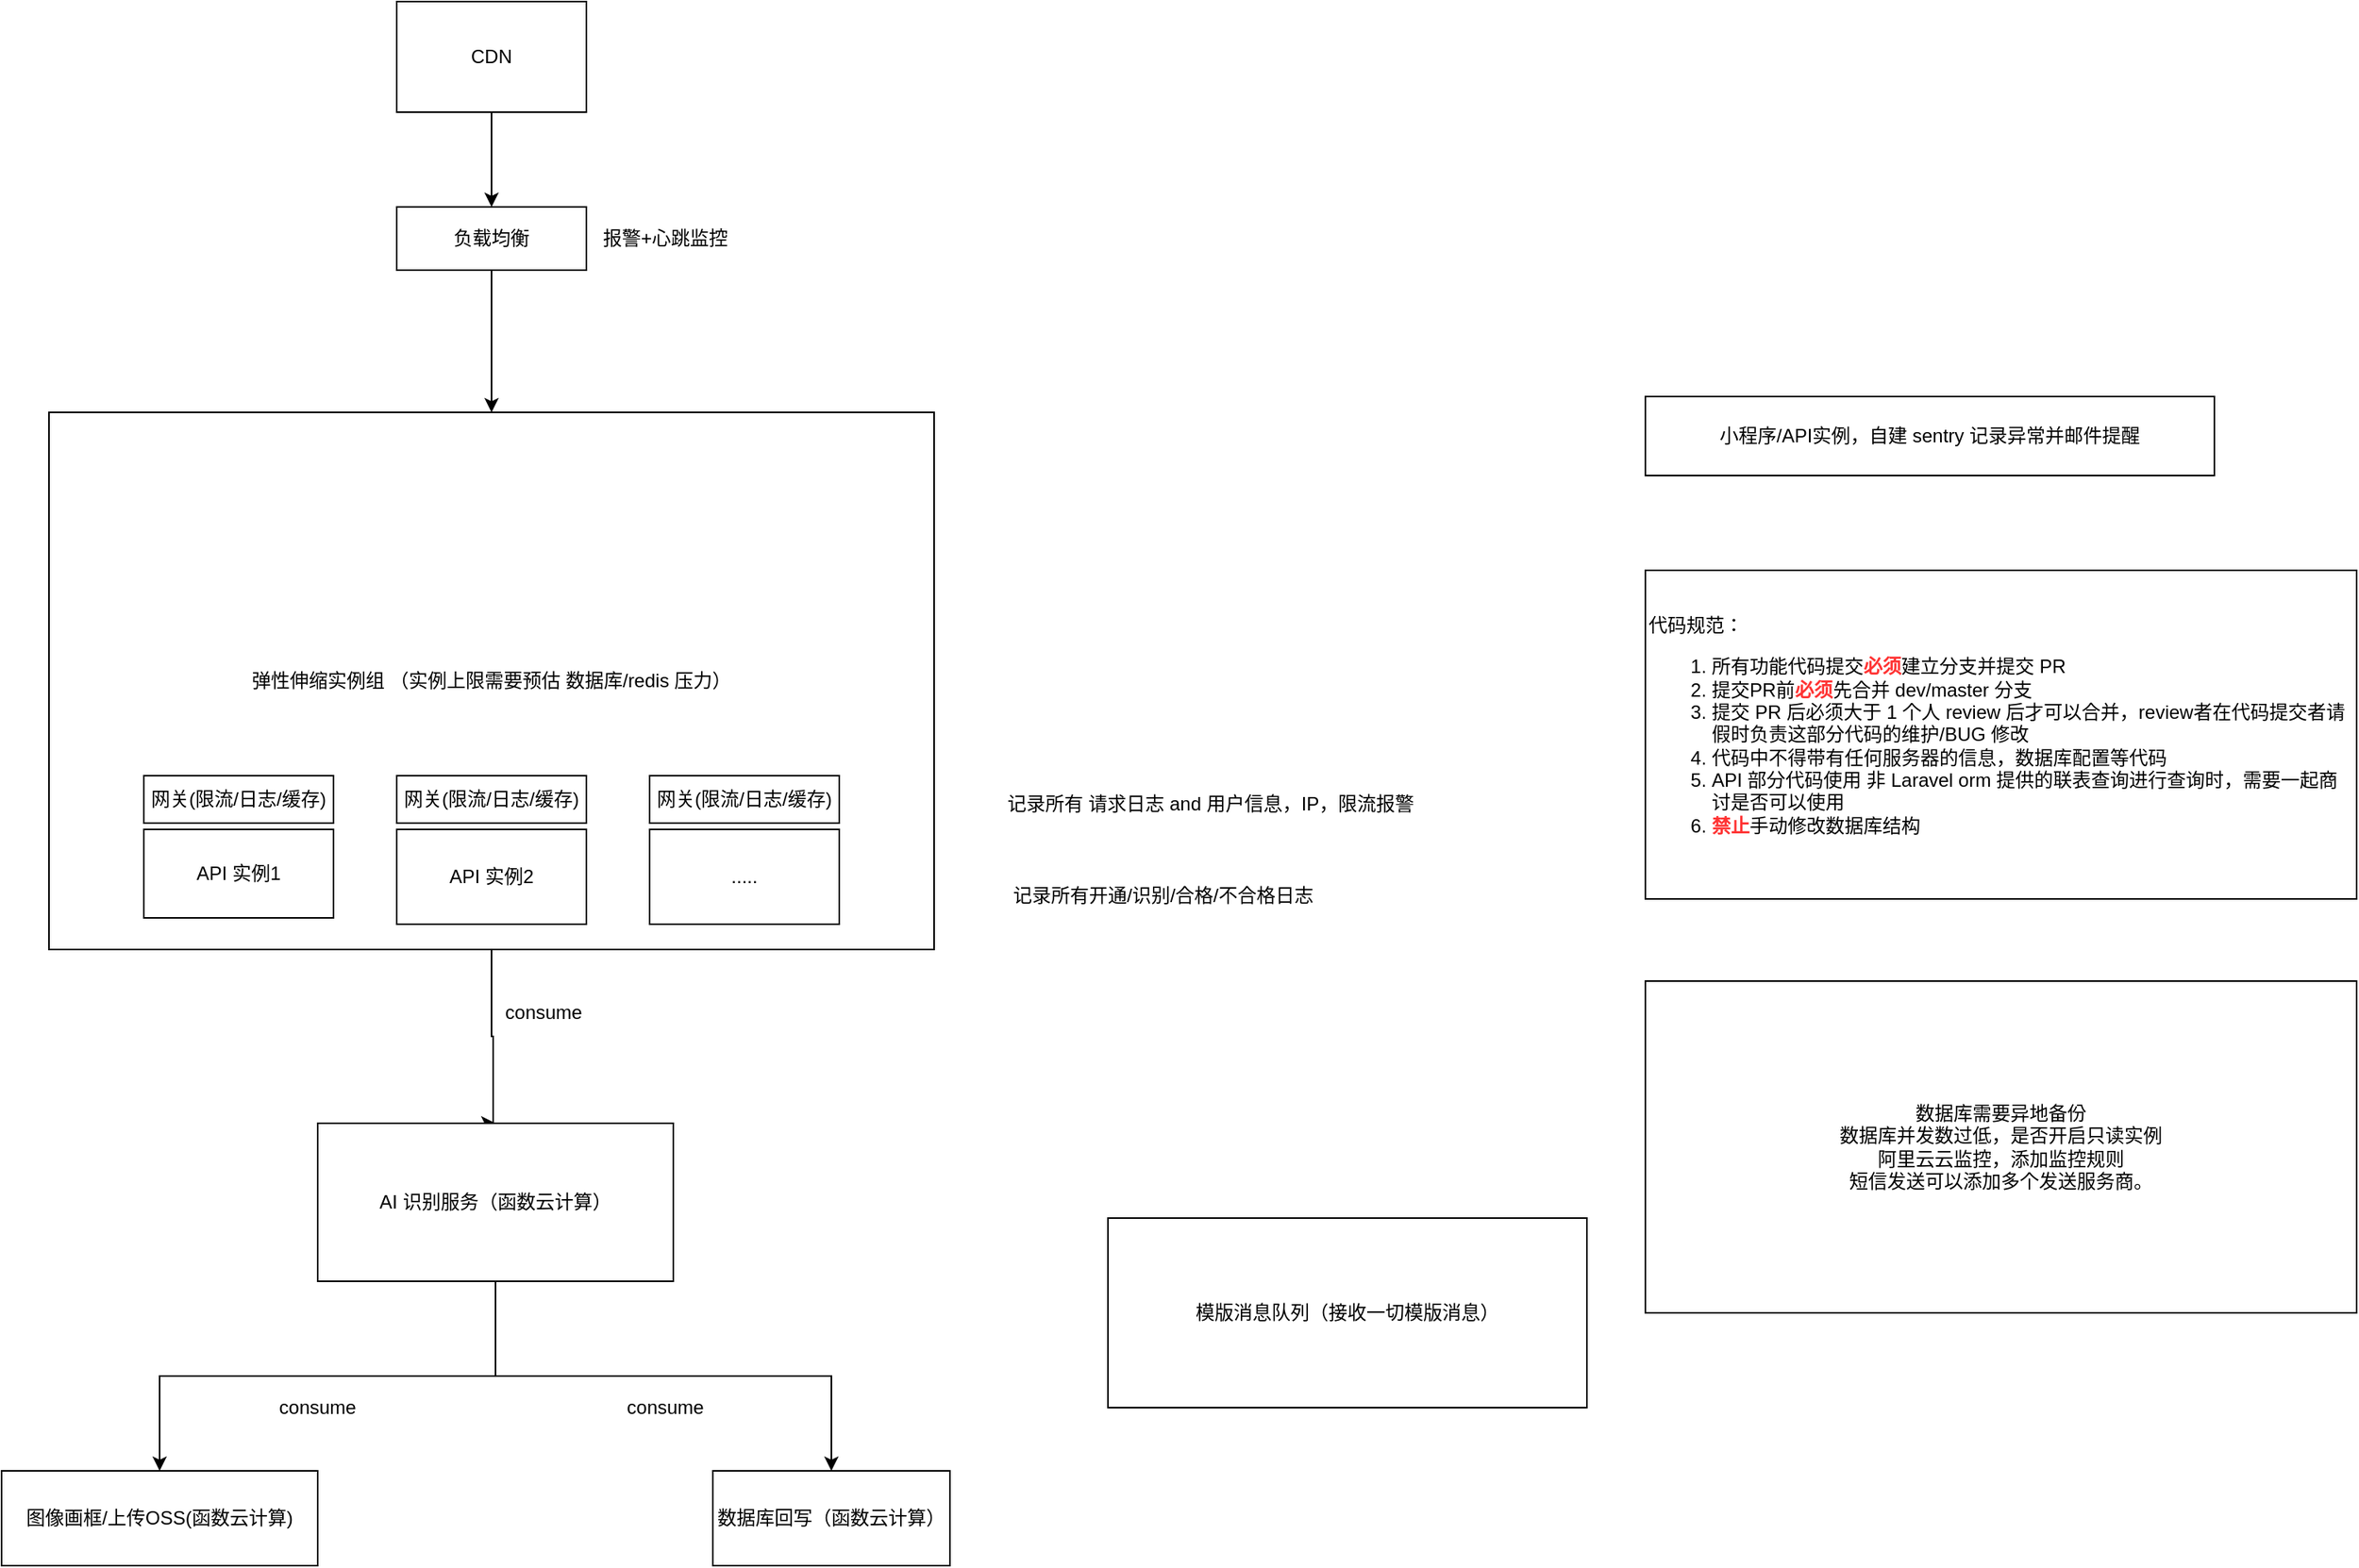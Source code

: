 <mxfile version="12.1.9" type="github" pages="1">
  <diagram id="yCnBRt5ZxJssyIiYSbIe" name="Page-1">
    <mxGraphModel dx="2052" dy="984" grid="1" gridSize="10" guides="1" tooltips="1" connect="1" arrows="1" fold="1" page="1" pageScale="1" pageWidth="827" pageHeight="1169" math="0" shadow="0">
      <root>
        <mxCell id="0"/>
        <mxCell id="1" parent="0"/>
        <mxCell id="Dnrcrz0dpH4ZOHUbm57b-2" value="CDN" style="rounded=0;whiteSpace=wrap;html=1;" parent="1" vertex="1">
          <mxGeometry x="320" y="60" width="120" height="70" as="geometry"/>
        </mxCell>
        <mxCell id="Dnrcrz0dpH4ZOHUbm57b-11" style="edgeStyle=orthogonalEdgeStyle;rounded=0;orthogonalLoop=1;jettySize=auto;html=1;" parent="1" source="Dnrcrz0dpH4ZOHUbm57b-5" target="Dnrcrz0dpH4ZOHUbm57b-7" edge="1">
          <mxGeometry relative="1" as="geometry"/>
        </mxCell>
        <mxCell id="Dnrcrz0dpH4ZOHUbm57b-5" value="负载均衡" style="rounded=0;whiteSpace=wrap;html=1;" parent="1" vertex="1">
          <mxGeometry x="320" y="190" width="120" height="40" as="geometry"/>
        </mxCell>
        <mxCell id="Dnrcrz0dpH4ZOHUbm57b-6" style="edgeStyle=orthogonalEdgeStyle;rounded=0;orthogonalLoop=1;jettySize=auto;html=1;" parent="1" source="Dnrcrz0dpH4ZOHUbm57b-2" target="Dnrcrz0dpH4ZOHUbm57b-5" edge="1">
          <mxGeometry relative="1" as="geometry">
            <mxPoint x="380" y="290" as="targetPoint"/>
            <mxPoint x="380" y="130" as="sourcePoint"/>
          </mxGeometry>
        </mxCell>
        <mxCell id="px2nRJegQgitWIK7hjpx-2" style="edgeStyle=orthogonalEdgeStyle;rounded=0;orthogonalLoop=1;jettySize=auto;html=1;entryX=0.5;entryY=0;entryDx=0;entryDy=0;" edge="1" parent="1" source="Dnrcrz0dpH4ZOHUbm57b-7" target="px2nRJegQgitWIK7hjpx-1">
          <mxGeometry relative="1" as="geometry">
            <Array as="points">
              <mxPoint x="380" y="715"/>
              <mxPoint x="381" y="715"/>
            </Array>
          </mxGeometry>
        </mxCell>
        <mxCell id="Dnrcrz0dpH4ZOHUbm57b-7" value="弹性伸缩实例组 （实例上限需要预估 数据库/redis 压力）" style="rounded=0;whiteSpace=wrap;html=1;align=center;" parent="1" vertex="1">
          <mxGeometry x="100" y="320" width="560" height="340" as="geometry"/>
        </mxCell>
        <mxCell id="Dnrcrz0dpH4ZOHUbm57b-8" value="API 实例1" style="rounded=0;whiteSpace=wrap;html=1;" parent="1" vertex="1">
          <mxGeometry x="160" y="584" width="120" height="56" as="geometry"/>
        </mxCell>
        <mxCell id="Dnrcrz0dpH4ZOHUbm57b-9" value="API 实例2" style="rounded=0;whiteSpace=wrap;html=1;" parent="1" vertex="1">
          <mxGeometry x="320" y="584" width="120" height="60" as="geometry"/>
        </mxCell>
        <mxCell id="Dnrcrz0dpH4ZOHUbm57b-10" value="....." style="rounded=0;whiteSpace=wrap;html=1;" parent="1" vertex="1">
          <mxGeometry x="480" y="584" width="120" height="60" as="geometry"/>
        </mxCell>
        <mxCell id="Dnrcrz0dpH4ZOHUbm57b-12" value="网关(限流/日志/缓存)" style="rounded=0;whiteSpace=wrap;html=1;" parent="1" vertex="1">
          <mxGeometry x="160" y="550" width="120" height="30" as="geometry"/>
        </mxCell>
        <mxCell id="Dnrcrz0dpH4ZOHUbm57b-14" value="网关(限流/日志/缓存)" style="rounded=0;whiteSpace=wrap;html=1;" parent="1" vertex="1">
          <mxGeometry x="320" y="550" width="120" height="30" as="geometry"/>
        </mxCell>
        <mxCell id="Dnrcrz0dpH4ZOHUbm57b-15" value="网关(限流/日志/缓存)" style="rounded=0;whiteSpace=wrap;html=1;" parent="1" vertex="1">
          <mxGeometry x="480" y="550" width="120" height="30" as="geometry"/>
        </mxCell>
        <mxCell id="px2nRJegQgitWIK7hjpx-7" style="edgeStyle=orthogonalEdgeStyle;rounded=0;orthogonalLoop=1;jettySize=auto;html=1;" edge="1" parent="1" source="px2nRJegQgitWIK7hjpx-1" target="px2nRJegQgitWIK7hjpx-4">
          <mxGeometry relative="1" as="geometry"/>
        </mxCell>
        <mxCell id="px2nRJegQgitWIK7hjpx-14" style="edgeStyle=orthogonalEdgeStyle;rounded=0;orthogonalLoop=1;jettySize=auto;html=1;exitX=0.5;exitY=1;exitDx=0;exitDy=0;" edge="1" parent="1" source="px2nRJegQgitWIK7hjpx-1" target="px2nRJegQgitWIK7hjpx-13">
          <mxGeometry relative="1" as="geometry"/>
        </mxCell>
        <mxCell id="px2nRJegQgitWIK7hjpx-1" value="AI 识别服务（函数云计算）" style="rounded=0;whiteSpace=wrap;html=1;" vertex="1" parent="1">
          <mxGeometry x="270" y="770" width="225" height="100" as="geometry"/>
        </mxCell>
        <mxCell id="px2nRJegQgitWIK7hjpx-4" value="图像画框/上传OSS(函数云计算)" style="rounded=0;whiteSpace=wrap;html=1;" vertex="1" parent="1">
          <mxGeometry x="70" y="990" width="200" height="60" as="geometry"/>
        </mxCell>
        <mxCell id="px2nRJegQgitWIK7hjpx-8" value="consume" style="text;html=1;strokeColor=none;fillColor=none;align=center;verticalAlign=middle;whiteSpace=wrap;rounded=0;" vertex="1" parent="1">
          <mxGeometry x="250" y="940" width="40" height="20" as="geometry"/>
        </mxCell>
        <mxCell id="px2nRJegQgitWIK7hjpx-10" value="consume" style="text;html=1;strokeColor=none;fillColor=none;align=center;verticalAlign=middle;whiteSpace=wrap;rounded=0;" vertex="1" parent="1">
          <mxGeometry x="393" y="690" width="40" height="20" as="geometry"/>
        </mxCell>
        <mxCell id="px2nRJegQgitWIK7hjpx-12" value="模版消息队列（接收一切模版消息）" style="rounded=0;whiteSpace=wrap;html=1;" vertex="1" parent="1">
          <mxGeometry x="770" y="830" width="303" height="120" as="geometry"/>
        </mxCell>
        <mxCell id="px2nRJegQgitWIK7hjpx-13" value="数据库回写（函数云计算）" style="rounded=0;whiteSpace=wrap;html=1;" vertex="1" parent="1">
          <mxGeometry x="520" y="990" width="150" height="60" as="geometry"/>
        </mxCell>
        <mxCell id="px2nRJegQgitWIK7hjpx-15" value="consume" style="text;html=1;strokeColor=none;fillColor=none;align=center;verticalAlign=middle;whiteSpace=wrap;rounded=0;" vertex="1" parent="1">
          <mxGeometry x="470" y="940" width="40" height="20" as="geometry"/>
        </mxCell>
        <mxCell id="px2nRJegQgitWIK7hjpx-16" value="报警+心跳监控" style="text;html=1;strokeColor=none;fillColor=none;align=center;verticalAlign=middle;whiteSpace=wrap;rounded=0;" vertex="1" parent="1">
          <mxGeometry x="425" y="200" width="130" height="20" as="geometry"/>
        </mxCell>
        <mxCell id="px2nRJegQgitWIK7hjpx-18" value="记录所有 请求日志 and 用户信息，IP，限流报警" style="text;html=1;strokeColor=none;fillColor=none;align=center;verticalAlign=middle;whiteSpace=wrap;rounded=0;" vertex="1" parent="1">
          <mxGeometry x="640" y="555" width="390" height="25" as="geometry"/>
        </mxCell>
        <mxCell id="px2nRJegQgitWIK7hjpx-19" value="记录所有开通/识别/合格/不合格日志" style="text;html=1;strokeColor=none;fillColor=none;align=center;verticalAlign=middle;whiteSpace=wrap;rounded=0;" vertex="1" parent="1">
          <mxGeometry x="670" y="612" width="270" height="28" as="geometry"/>
        </mxCell>
        <mxCell id="px2nRJegQgitWIK7hjpx-21" value="小程序/API实例，自建 sentry 记录异常并邮件提醒" style="rounded=0;whiteSpace=wrap;html=1;" vertex="1" parent="1">
          <mxGeometry x="1110" y="310" width="360" height="50" as="geometry"/>
        </mxCell>
        <mxCell id="px2nRJegQgitWIK7hjpx-22" value="代码规范：&lt;br&gt;&lt;ol&gt;&lt;li&gt;所有功能代码提交&lt;font color=&quot;#ff3333&quot;&gt;&lt;b&gt;必须&lt;/b&gt;&lt;/font&gt;建立分支并提交 PR&lt;/li&gt;&lt;li&gt;提交PR前&lt;font color=&quot;#ff3333&quot;&gt;&lt;b&gt;必须&lt;/b&gt;&lt;/font&gt;先合并 dev/master 分支&lt;/li&gt;&lt;li&gt;提交 PR 后必须大于 1 个人 review 后才可以合并，review者在代码提交者请假时负责这部分代码的维护/BUG 修改&lt;/li&gt;&lt;li&gt;代码中不得带有任何服务器的信息，数据库配置等代码&lt;/li&gt;&lt;li&gt;API 部分代码使用 非 Laravel orm 提供的联表查询进行查询时，需要一起商讨是否可以使用&lt;/li&gt;&lt;li&gt;&lt;b&gt;&lt;font color=&quot;#ff3333&quot;&gt;禁止&lt;/font&gt;&lt;/b&gt;手动修改数据库结构&lt;/li&gt;&lt;/ol&gt;" style="rounded=0;whiteSpace=wrap;html=1;align=left;" vertex="1" parent="1">
          <mxGeometry x="1110" y="420" width="450" height="208" as="geometry"/>
        </mxCell>
        <mxCell id="px2nRJegQgitWIK7hjpx-24" value="数据库需要异地备份&lt;br&gt;数据库并发数过低，是否开启只读实例&lt;br&gt;阿里云云监控，添加监控规则&lt;br&gt;短信发送可以添加多个发送服务商。&lt;br&gt;" style="rounded=0;whiteSpace=wrap;html=1;" vertex="1" parent="1">
          <mxGeometry x="1110" y="680" width="450" height="210" as="geometry"/>
        </mxCell>
      </root>
    </mxGraphModel>
  </diagram>
</mxfile>
